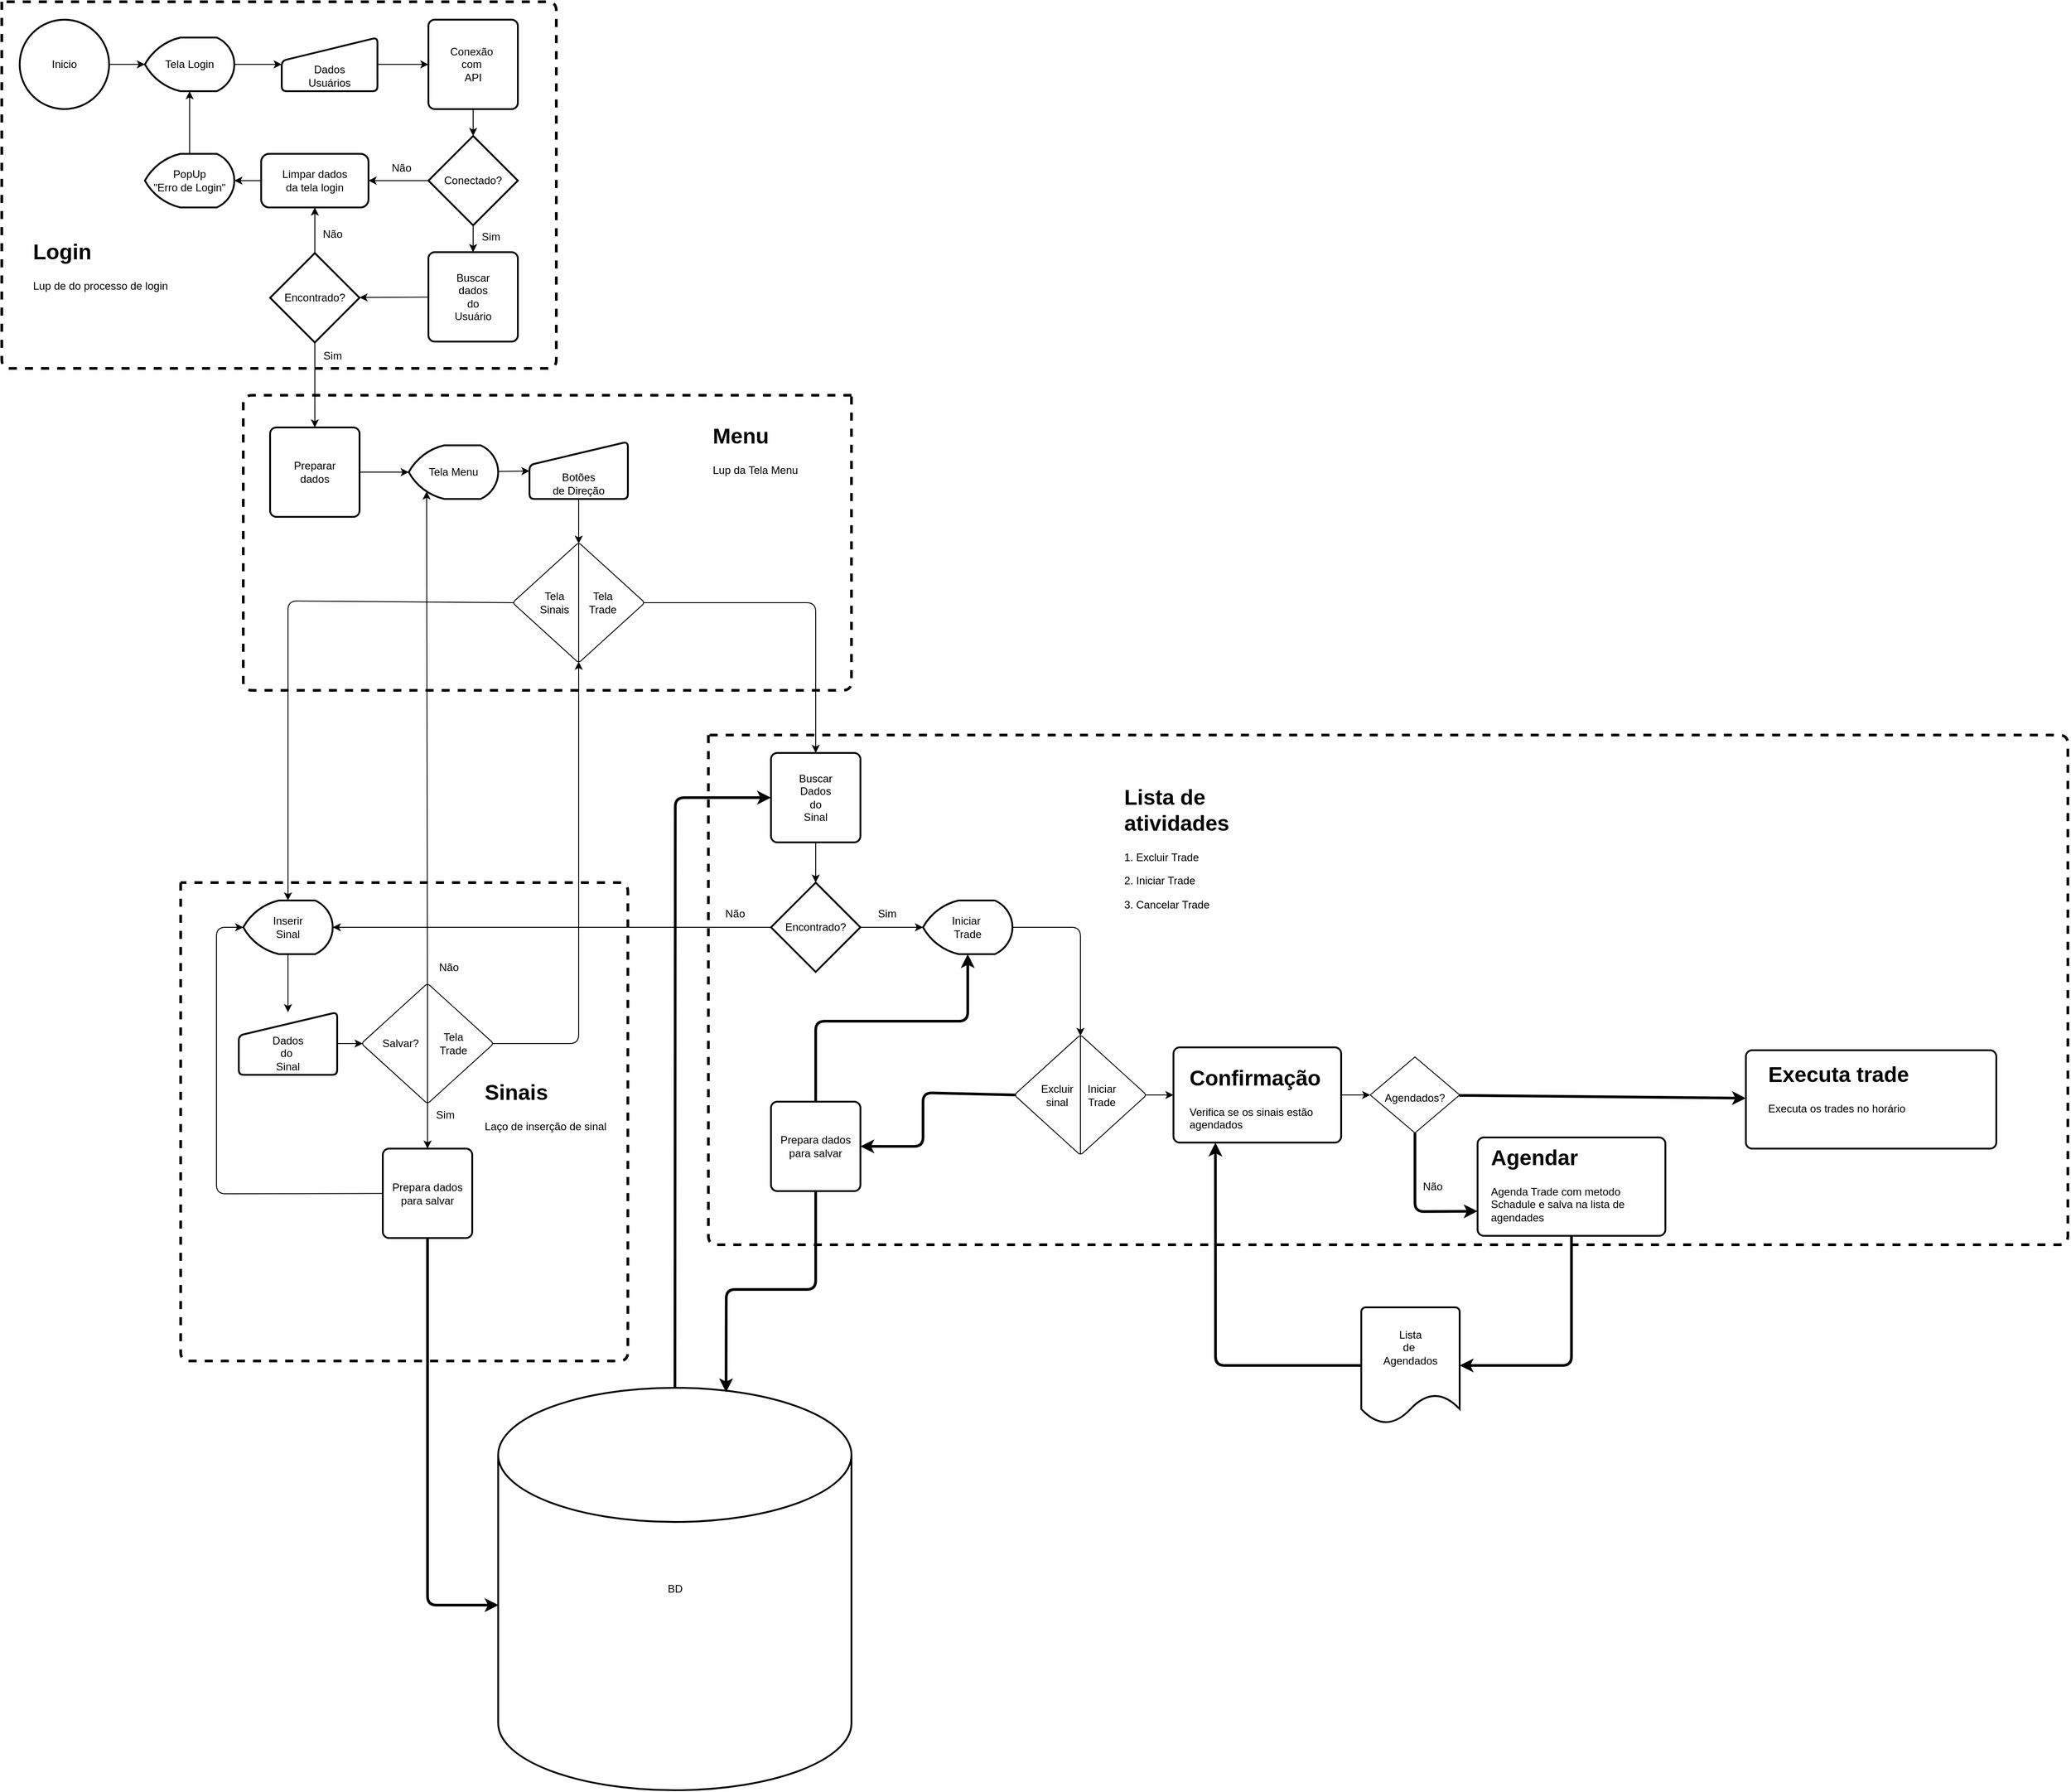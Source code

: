 <mxfile>
    <diagram id="q_6YxtitH7aV3hceRe5V" name="Página-1">
        <mxGraphModel dx="947" dy="509" grid="1" gridSize="10" guides="1" tooltips="1" connect="1" arrows="1" fold="1" page="0" pageScale="1" pageWidth="827" pageHeight="1169" math="0" shadow="0">
            <root>
                <mxCell id="0"/>
                <mxCell id="1" parent="0"/>
                <mxCell id="26" value="" style="edgeStyle=none;html=1;" parent="1" source="10" target="25" edge="1">
                    <mxGeometry relative="1" as="geometry"/>
                </mxCell>
                <mxCell id="10" value="Inicio" style="strokeWidth=2;html=1;shape=mxgraph.flowchart.start_2;whiteSpace=wrap;" parent="1" vertex="1">
                    <mxGeometry x="70" y="30" width="100" height="100" as="geometry"/>
                </mxCell>
                <mxCell id="15" value="" style="edgeStyle=none;html=1;" parent="1" source="12" target="13" edge="1">
                    <mxGeometry relative="1" as="geometry"/>
                </mxCell>
                <mxCell id="12" value="Dados&lt;br&gt;Usuários" style="html=1;strokeWidth=2;shape=manualInput;whiteSpace=wrap;rounded=1;size=26;arcSize=11;verticalAlign=bottom;" parent="1" vertex="1">
                    <mxGeometry x="363" y="50" width="107" height="60" as="geometry"/>
                </mxCell>
                <mxCell id="17" value="" style="edgeStyle=none;html=1;" parent="1" source="13" target="16" edge="1">
                    <mxGeometry relative="1" as="geometry"/>
                </mxCell>
                <mxCell id="13" value="Conexão&amp;nbsp;&lt;br&gt;com&amp;nbsp;&lt;br&gt;API" style="rounded=1;whiteSpace=wrap;html=1;absoluteArcSize=1;arcSize=14;strokeWidth=2;" parent="1" vertex="1">
                    <mxGeometry x="527" y="30" width="100" height="100" as="geometry"/>
                </mxCell>
                <mxCell id="31" value="" style="edgeStyle=none;html=1;" parent="1" source="16" target="30" edge="1">
                    <mxGeometry relative="1" as="geometry"/>
                </mxCell>
                <mxCell id="33" value="" style="edgeStyle=none;html=1;" parent="1" source="16" target="22" edge="1">
                    <mxGeometry relative="1" as="geometry"/>
                </mxCell>
                <mxCell id="16" value="Conectado?" style="strokeWidth=2;html=1;shape=mxgraph.flowchart.decision;whiteSpace=wrap;" parent="1" vertex="1">
                    <mxGeometry x="527" y="160" width="100" height="100" as="geometry"/>
                </mxCell>
                <mxCell id="28" value="" style="edgeStyle=none;html=1;" parent="1" source="18" target="25" edge="1">
                    <mxGeometry relative="1" as="geometry"/>
                </mxCell>
                <mxCell id="18" value="PopUp&lt;br&gt;&quot;Erro de Login&quot;" style="strokeWidth=2;html=1;shape=mxgraph.flowchart.display;whiteSpace=wrap;" parent="1" vertex="1">
                    <mxGeometry x="210" y="180" width="100" height="60" as="geometry"/>
                </mxCell>
                <mxCell id="21" value="" style="edgeStyle=none;html=1;" parent="1" target="18" edge="1">
                    <mxGeometry relative="1" as="geometry">
                        <mxPoint x="340" y="210" as="sourcePoint"/>
                    </mxGeometry>
                </mxCell>
                <mxCell id="22" value="Limpar dados&lt;br&gt;da tela login" style="rounded=1;whiteSpace=wrap;html=1;strokeWidth=2;" parent="1" vertex="1">
                    <mxGeometry x="340" y="180" width="120" height="60" as="geometry"/>
                </mxCell>
                <mxCell id="27" value="" style="edgeStyle=none;html=1;" parent="1" source="25" target="12" edge="1">
                    <mxGeometry relative="1" as="geometry"/>
                </mxCell>
                <mxCell id="25" value="Tela Login" style="strokeWidth=2;html=1;shape=mxgraph.flowchart.display;whiteSpace=wrap;" parent="1" vertex="1">
                    <mxGeometry x="210" y="50" width="100" height="60" as="geometry"/>
                </mxCell>
                <mxCell id="35" value="" style="edgeStyle=none;html=1;" parent="1" source="30" target="34" edge="1">
                    <mxGeometry relative="1" as="geometry"/>
                </mxCell>
                <mxCell id="30" value="Buscar&lt;br&gt;dados&lt;br&gt;do&lt;br&gt;Usuário" style="rounded=1;whiteSpace=wrap;html=1;absoluteArcSize=1;arcSize=14;strokeWidth=2;" parent="1" vertex="1">
                    <mxGeometry x="527" y="290" width="100" height="100" as="geometry"/>
                </mxCell>
                <mxCell id="36" value="" style="edgeStyle=none;html=1;" parent="1" source="34" target="22" edge="1">
                    <mxGeometry relative="1" as="geometry"/>
                </mxCell>
                <mxCell id="43" value="" style="edgeStyle=none;html=1;" parent="1" source="34" target="42" edge="1">
                    <mxGeometry relative="1" as="geometry"/>
                </mxCell>
                <mxCell id="34" value="Encontrado?" style="strokeWidth=2;html=1;shape=mxgraph.flowchart.decision;whiteSpace=wrap;" parent="1" vertex="1">
                    <mxGeometry x="350" y="291" width="100" height="100" as="geometry"/>
                </mxCell>
                <mxCell id="37" value="Não" style="text;html=1;strokeColor=none;fillColor=none;align=center;verticalAlign=middle;whiteSpace=wrap;rounded=0;" parent="1" vertex="1">
                    <mxGeometry x="467" y="181" width="60" height="30" as="geometry"/>
                </mxCell>
                <mxCell id="38" value="Não" style="text;html=1;strokeColor=none;fillColor=none;align=center;verticalAlign=middle;whiteSpace=wrap;rounded=0;rotation=0;" parent="1" vertex="1">
                    <mxGeometry x="390" y="255" width="60" height="30" as="geometry"/>
                </mxCell>
                <mxCell id="40" value="Sim" style="text;html=1;strokeColor=none;fillColor=none;align=center;verticalAlign=middle;whiteSpace=wrap;rounded=0;rotation=0;" parent="1" vertex="1">
                    <mxGeometry x="567" y="258" width="60" height="30" as="geometry"/>
                </mxCell>
                <mxCell id="41" value="Sim" style="text;html=1;strokeColor=none;fillColor=none;align=center;verticalAlign=middle;whiteSpace=wrap;rounded=0;rotation=0;" parent="1" vertex="1">
                    <mxGeometry x="390" y="391" width="60" height="30" as="geometry"/>
                </mxCell>
                <mxCell id="47" value="" style="edgeStyle=none;html=1;" parent="1" source="42" target="46" edge="1">
                    <mxGeometry relative="1" as="geometry"/>
                </mxCell>
                <mxCell id="42" value="Preparar&lt;br&gt;dados" style="rounded=1;whiteSpace=wrap;html=1;absoluteArcSize=1;arcSize=14;strokeWidth=2;" parent="1" vertex="1">
                    <mxGeometry x="350" y="486" width="100" height="100" as="geometry"/>
                </mxCell>
                <mxCell id="49" value="" style="edgeStyle=none;html=1;" parent="1" source="46" target="48" edge="1">
                    <mxGeometry relative="1" as="geometry"/>
                </mxCell>
                <mxCell id="46" value="Tela Menu" style="strokeWidth=2;html=1;shape=mxgraph.flowchart.display;whiteSpace=wrap;" parent="1" vertex="1">
                    <mxGeometry x="505" y="506" width="100" height="60" as="geometry"/>
                </mxCell>
                <mxCell id="69" style="edgeStyle=none;html=1;entryX=0;entryY=0.5;entryDx=0;entryDy=0;entryPerimeter=0;" parent="1" source="48" target="65" edge="1">
                    <mxGeometry relative="1" as="geometry"/>
                </mxCell>
                <mxCell id="48" value="Botões&lt;br&gt;de Direção" style="html=1;strokeWidth=2;shape=manualInput;whiteSpace=wrap;rounded=1;size=26;arcSize=11;verticalAlign=bottom;" parent="1" vertex="1">
                    <mxGeometry x="640" y="502" width="110" height="64" as="geometry"/>
                </mxCell>
                <mxCell id="83" value="" style="edgeStyle=none;html=1;strokeWidth=1;" parent="1" source="50" target="82" edge="1">
                    <mxGeometry relative="1" as="geometry"/>
                </mxCell>
                <mxCell id="50" value="Inserir&lt;br&gt;Sinal" style="strokeWidth=2;html=1;shape=mxgraph.flowchart.display;whiteSpace=wrap;" parent="1" vertex="1">
                    <mxGeometry x="320" y="1015" width="100" height="60" as="geometry"/>
                </mxCell>
                <mxCell id="103" value="" style="edgeStyle=none;html=1;entryX=0;entryY=0.5;entryDx=0;entryDy=0;entryPerimeter=0;" parent="1" source="51" target="105" edge="1">
                    <mxGeometry relative="1" as="geometry">
                        <mxPoint x="1250" y="1045" as="targetPoint"/>
                        <Array as="points">
                            <mxPoint x="1256" y="1045"/>
                        </Array>
                    </mxGeometry>
                </mxCell>
                <mxCell id="51" value="Iniciar&amp;nbsp;&lt;br&gt;Trade" style="strokeWidth=2;html=1;shape=mxgraph.flowchart.display;whiteSpace=wrap;" parent="1" vertex="1">
                    <mxGeometry x="1080" y="1015" width="100" height="60" as="geometry"/>
                </mxCell>
                <mxCell id="57" value="" style="edgeStyle=none;html=1;" parent="1" source="53" target="56" edge="1">
                    <mxGeometry relative="1" as="geometry"/>
                </mxCell>
                <mxCell id="53" value="Buscar&lt;br&gt;Dados&lt;br&gt;do&lt;br&gt;Sinal" style="rounded=1;whiteSpace=wrap;html=1;absoluteArcSize=1;arcSize=14;strokeWidth=2;" parent="1" vertex="1">
                    <mxGeometry x="910" y="850" width="100" height="100" as="geometry"/>
                </mxCell>
                <mxCell id="60" value="" style="edgeStyle=none;html=1;" parent="1" source="56" target="51" edge="1">
                    <mxGeometry relative="1" as="geometry"/>
                </mxCell>
                <mxCell id="73" style="edgeStyle=none;html=1;exitX=0;exitY=0.5;exitDx=0;exitDy=0;exitPerimeter=0;entryX=1;entryY=0.5;entryDx=0;entryDy=0;entryPerimeter=0;" parent="1" source="56" target="50" edge="1">
                    <mxGeometry relative="1" as="geometry">
                        <Array as="points">
                            <mxPoint x="680" y="1045"/>
                        </Array>
                    </mxGeometry>
                </mxCell>
                <mxCell id="56" value="Encontrado?" style="strokeWidth=2;html=1;shape=mxgraph.flowchart.decision;whiteSpace=wrap;" parent="1" vertex="1">
                    <mxGeometry x="910" y="995" width="100" height="100" as="geometry"/>
                </mxCell>
                <mxCell id="61" value="Sim" style="text;html=1;strokeColor=none;fillColor=none;align=center;verticalAlign=middle;whiteSpace=wrap;rounded=0;rotation=0;" parent="1" vertex="1">
                    <mxGeometry x="1010" y="1015" width="60" height="30" as="geometry"/>
                </mxCell>
                <mxCell id="71" style="edgeStyle=none;html=1;exitX=0.5;exitY=1;exitDx=0;exitDy=0;exitPerimeter=0;entryX=0.5;entryY=0;entryDx=0;entryDy=0;entryPerimeter=0;" parent="1" source="65" target="50" edge="1">
                    <mxGeometry relative="1" as="geometry">
                        <Array as="points">
                            <mxPoint x="370" y="680"/>
                        </Array>
                    </mxGeometry>
                </mxCell>
                <mxCell id="72" value="" style="edgeStyle=none;html=1;exitX=0.5;exitY=0;exitDx=0;exitDy=0;exitPerimeter=0;" parent="1" source="65" target="53" edge="1">
                    <mxGeometry relative="1" as="geometry">
                        <Array as="points">
                            <mxPoint x="960" y="682"/>
                        </Array>
                    </mxGeometry>
                </mxCell>
                <mxCell id="65" value="" style="verticalLabelPosition=bottom;verticalAlign=top;html=1;shape=mxgraph.flowchart.sort;rotation=90;" parent="1" vertex="1">
                    <mxGeometry x="629" y="609.5" width="132" height="145" as="geometry"/>
                </mxCell>
                <mxCell id="66" value="Tela&lt;br&gt;Sinais" style="text;html=1;strokeColor=none;fillColor=none;align=center;verticalAlign=middle;whiteSpace=wrap;rounded=0;" parent="1" vertex="1">
                    <mxGeometry x="638" y="667" width="60" height="30" as="geometry"/>
                </mxCell>
                <mxCell id="67" value="Tela&lt;br&gt;Trade" style="text;html=1;strokeColor=none;fillColor=none;align=center;verticalAlign=middle;whiteSpace=wrap;rounded=0;" parent="1" vertex="1">
                    <mxGeometry x="692" y="667" width="60" height="30" as="geometry"/>
                </mxCell>
                <mxCell id="74" value="Não" style="text;html=1;strokeColor=none;fillColor=none;align=center;verticalAlign=middle;whiteSpace=wrap;rounded=0;" parent="1" vertex="1">
                    <mxGeometry x="840" y="1015" width="60" height="30" as="geometry"/>
                </mxCell>
                <mxCell id="77" value="" style="endArrow=none;dashed=1;html=1;strokeWidth=3;" parent="1" edge="1">
                    <mxGeometry width="50" height="50" relative="1" as="geometry">
                        <mxPoint x="50" y="10" as="sourcePoint"/>
                        <mxPoint x="50" y="10" as="targetPoint"/>
                        <Array as="points">
                            <mxPoint x="50" y="420"/>
                            <mxPoint x="670" y="420"/>
                            <mxPoint x="670" y="10"/>
                        </Array>
                    </mxGeometry>
                </mxCell>
                <mxCell id="79" value="&lt;h1&gt;Login&lt;/h1&gt;&lt;p&gt;Lup de do processo de login&lt;/p&gt;" style="text;html=1;strokeColor=none;fillColor=none;spacing=5;spacingTop=-20;whiteSpace=wrap;overflow=hidden;rounded=0;" parent="1" vertex="1">
                    <mxGeometry x="80" y="270" width="220" height="130" as="geometry"/>
                </mxCell>
                <mxCell id="80" value="" style="endArrow=none;dashed=1;html=1;strokeWidth=3;" parent="1" edge="1">
                    <mxGeometry width="50" height="50" relative="1" as="geometry">
                        <mxPoint x="1000" y="450" as="sourcePoint"/>
                        <mxPoint x="1000" y="450" as="targetPoint"/>
                        <Array as="points">
                            <mxPoint x="320" y="450"/>
                            <mxPoint x="320" y="780"/>
                            <mxPoint x="720" y="780"/>
                            <mxPoint x="1000" y="780"/>
                        </Array>
                    </mxGeometry>
                </mxCell>
                <mxCell id="81" value="&lt;h1&gt;Menu&lt;/h1&gt;&lt;p&gt;Lup da Tela Menu&lt;/p&gt;" style="text;html=1;strokeColor=none;fillColor=none;spacing=5;spacingTop=-20;whiteSpace=wrap;overflow=hidden;rounded=0;" parent="1" vertex="1">
                    <mxGeometry x="840" y="476" width="190" height="120" as="geometry"/>
                </mxCell>
                <mxCell id="87" style="edgeStyle=none;html=1;" parent="1" source="82" target="92" edge="1">
                    <mxGeometry relative="1" as="geometry">
                        <mxPoint x="480" y="1175" as="targetPoint"/>
                    </mxGeometry>
                </mxCell>
                <mxCell id="82" value="Dados&lt;br&gt;do&amp;nbsp;&lt;br&gt;Sinal" style="html=1;strokeWidth=2;shape=manualInput;whiteSpace=wrap;rounded=1;size=26;arcSize=11;verticalAlign=bottom;" parent="1" vertex="1">
                    <mxGeometry x="315" y="1140" width="110" height="70" as="geometry"/>
                </mxCell>
                <mxCell id="128" style="edgeStyle=none;html=1;entryX=0;entryY=0.5;entryDx=0;entryDy=0;strokeWidth=3;" edge="1" parent="1" source="88" target="53">
                    <mxGeometry relative="1" as="geometry">
                        <Array as="points">
                            <mxPoint x="803" y="900"/>
                        </Array>
                    </mxGeometry>
                </mxCell>
                <mxCell id="88" value="" style="strokeWidth=2;html=1;shape=mxgraph.flowchart.database;whiteSpace=wrap;verticalAlign=bottom;" parent="1" vertex="1">
                    <mxGeometry x="605" y="1560" width="395" height="450" as="geometry"/>
                </mxCell>
                <mxCell id="91" value="Não" style="text;html=1;strokeColor=none;fillColor=none;align=center;verticalAlign=middle;whiteSpace=wrap;rounded=0;" parent="1" vertex="1">
                    <mxGeometry x="520" y="1075" width="60" height="30" as="geometry"/>
                </mxCell>
                <mxCell id="96" style="edgeStyle=none;html=1;entryX=0.2;entryY=0.86;entryDx=0;entryDy=0;entryPerimeter=0;" parent="1" source="92" target="46" edge="1">
                    <mxGeometry relative="1" as="geometry"/>
                </mxCell>
                <mxCell id="97" style="edgeStyle=none;html=1;exitX=0.5;exitY=0;exitDx=0;exitDy=0;exitPerimeter=0;entryX=1;entryY=0.5;entryDx=0;entryDy=0;entryPerimeter=0;" parent="1" source="92" target="65" edge="1">
                    <mxGeometry relative="1" as="geometry">
                        <Array as="points">
                            <mxPoint x="695" y="1175"/>
                        </Array>
                    </mxGeometry>
                </mxCell>
                <mxCell id="111" value="" style="edgeStyle=none;html=1;" parent="1" source="92" target="110" edge="1">
                    <mxGeometry relative="1" as="geometry"/>
                </mxCell>
                <mxCell id="92" value="" style="verticalLabelPosition=bottom;verticalAlign=top;html=1;shape=mxgraph.flowchart.sort;rotation=90;" parent="1" vertex="1">
                    <mxGeometry x="460" y="1102.5" width="132" height="145" as="geometry"/>
                </mxCell>
                <mxCell id="93" value="Salvar?" style="text;html=1;strokeColor=none;fillColor=none;align=center;verticalAlign=middle;whiteSpace=wrap;rounded=0;" parent="1" vertex="1">
                    <mxGeometry x="466" y="1160" width="60" height="30" as="geometry"/>
                </mxCell>
                <mxCell id="94" value="Tela&lt;br&gt;Trade" style="text;html=1;strokeColor=none;fillColor=none;align=center;verticalAlign=middle;whiteSpace=wrap;rounded=0;" parent="1" vertex="1">
                    <mxGeometry x="525" y="1160" width="60" height="30" as="geometry"/>
                </mxCell>
                <mxCell id="98" value="Sim" style="text;html=1;strokeColor=none;fillColor=none;align=center;verticalAlign=middle;whiteSpace=wrap;rounded=0;" parent="1" vertex="1">
                    <mxGeometry x="516" y="1240" width="60" height="30" as="geometry"/>
                </mxCell>
                <mxCell id="99" value="" style="endArrow=none;dashed=1;html=1;strokeWidth=3;" parent="1" edge="1">
                    <mxGeometry width="50" height="50" relative="1" as="geometry">
                        <mxPoint x="250" y="995" as="sourcePoint"/>
                        <mxPoint x="250" y="995" as="targetPoint"/>
                        <Array as="points">
                            <mxPoint x="250" y="1530"/>
                            <mxPoint x="750" y="1530"/>
                            <mxPoint x="750" y="995"/>
                        </Array>
                    </mxGeometry>
                </mxCell>
                <mxCell id="100" value="&lt;h1&gt;Sinais&lt;/h1&gt;&lt;p&gt;Laço de inserção de sinal&lt;/p&gt;" style="text;html=1;strokeColor=none;fillColor=none;spacing=5;spacingTop=-20;whiteSpace=wrap;overflow=hidden;rounded=0;" parent="1" vertex="1">
                    <mxGeometry x="585" y="1210" width="190" height="120" as="geometry"/>
                </mxCell>
                <mxCell id="118" style="edgeStyle=none;html=1;entryX=0;entryY=0.5;entryDx=0;entryDy=0;" parent="1" source="105" target="116" edge="1">
                    <mxGeometry relative="1" as="geometry"/>
                </mxCell>
                <mxCell id="125" style="edgeStyle=none;html=1;entryX=1;entryY=0.5;entryDx=0;entryDy=0;strokeWidth=3;exitX=0.5;exitY=1;exitDx=0;exitDy=0;exitPerimeter=0;" parent="1" source="105" target="124" edge="1">
                    <mxGeometry relative="1" as="geometry">
                        <Array as="points">
                            <mxPoint x="1080" y="1230"/>
                            <mxPoint x="1080" y="1290"/>
                        </Array>
                    </mxGeometry>
                </mxCell>
                <mxCell id="105" value="" style="verticalLabelPosition=bottom;verticalAlign=top;html=1;shape=mxgraph.flowchart.sort;rotation=90;" parent="1" vertex="1">
                    <mxGeometry x="1190" y="1160" width="132" height="145" as="geometry"/>
                </mxCell>
                <mxCell id="107" value="Excluir sinal" style="text;html=1;strokeColor=none;fillColor=none;align=center;verticalAlign=middle;whiteSpace=wrap;rounded=0;" parent="1" vertex="1">
                    <mxGeometry x="1200" y="1217.5" width="60" height="30" as="geometry"/>
                </mxCell>
                <mxCell id="109" value="Iniciar&lt;br&gt;Trade" style="text;html=1;strokeColor=none;fillColor=none;align=center;verticalAlign=middle;whiteSpace=wrap;rounded=0;" parent="1" vertex="1">
                    <mxGeometry x="1250" y="1217.5" width="60" height="30" as="geometry"/>
                </mxCell>
                <mxCell id="112" value="" style="edgeStyle=none;html=1;entryX=0.001;entryY=0.54;entryDx=0;entryDy=0;entryPerimeter=0;strokeWidth=3;" parent="1" source="110" target="88" edge="1">
                    <mxGeometry relative="1" as="geometry">
                        <mxPoint x="560" y="1930" as="targetPoint"/>
                        <Array as="points">
                            <mxPoint x="526" y="1803"/>
                        </Array>
                    </mxGeometry>
                </mxCell>
                <mxCell id="113" style="edgeStyle=none;html=1;entryX=0;entryY=0.5;entryDx=0;entryDy=0;entryPerimeter=0;" parent="1" source="110" target="50" edge="1">
                    <mxGeometry relative="1" as="geometry">
                        <Array as="points">
                            <mxPoint x="290" y="1343"/>
                            <mxPoint x="290" y="1045"/>
                        </Array>
                    </mxGeometry>
                </mxCell>
                <mxCell id="110" value="Prepara dados&lt;br&gt;para salvar" style="rounded=1;whiteSpace=wrap;html=1;absoluteArcSize=1;arcSize=14;strokeWidth=2;" parent="1" vertex="1">
                    <mxGeometry x="476" y="1292.5" width="100" height="100" as="geometry"/>
                </mxCell>
                <mxCell id="115" value="&lt;h1&gt;Lista de atividades&lt;/h1&gt;&lt;p&gt;1. Excluir Trade&lt;/p&gt;&lt;p&gt;2. Iniciar Trade&lt;/p&gt;&lt;p&gt;3. Cancelar Trade&lt;/p&gt;" style="text;html=1;strokeColor=none;fillColor=none;spacing=5;spacingTop=-20;whiteSpace=wrap;overflow=hidden;rounded=0;" parent="1" vertex="1">
                    <mxGeometry x="1300" y="880" width="190" height="160" as="geometry"/>
                </mxCell>
                <mxCell id="120" style="edgeStyle=none;html=1;entryX=0;entryY=0.5;entryDx=0;entryDy=0;" parent="1" source="116" target="119" edge="1">
                    <mxGeometry relative="1" as="geometry"/>
                </mxCell>
                <mxCell id="116" value="" style="rounded=1;whiteSpace=wrap;html=1;absoluteArcSize=1;arcSize=14;strokeWidth=2;" parent="1" vertex="1">
                    <mxGeometry x="1360" y="1179.25" width="187.5" height="106.5" as="geometry"/>
                </mxCell>
                <mxCell id="117" value="&lt;h1&gt;Confirmação&lt;/h1&gt;&lt;p&gt;Verifica se os sinais estão agendados&lt;/p&gt;" style="text;html=1;strokeColor=none;fillColor=none;spacing=5;spacingTop=-20;whiteSpace=wrap;overflow=hidden;rounded=0;" parent="1" vertex="1">
                    <mxGeometry x="1372.5" y="1193.75" width="165" height="82" as="geometry"/>
                </mxCell>
                <mxCell id="138" style="edgeStyle=none;html=1;entryX=0;entryY=0.75;entryDx=0;entryDy=0;strokeWidth=3;" edge="1" parent="1" source="119" target="132">
                    <mxGeometry relative="1" as="geometry">
                        <Array as="points">
                            <mxPoint x="1630" y="1363"/>
                        </Array>
                    </mxGeometry>
                </mxCell>
                <mxCell id="142" style="edgeStyle=none;html=1;strokeWidth=3;" edge="1" parent="1" source="119" target="140">
                    <mxGeometry relative="1" as="geometry"/>
                </mxCell>
                <mxCell id="119" value="" style="rhombus;whiteSpace=wrap;html=1;" parent="1" vertex="1">
                    <mxGeometry x="1580" y="1190" width="100" height="85" as="geometry"/>
                </mxCell>
                <mxCell id="121" value="Agendados?" style="text;html=1;strokeColor=none;fillColor=none;align=center;verticalAlign=middle;whiteSpace=wrap;rounded=0;" parent="1" vertex="1">
                    <mxGeometry x="1600" y="1221.25" width="60" height="30" as="geometry"/>
                </mxCell>
                <mxCell id="122" value="BD" style="text;html=1;strokeColor=none;fillColor=none;align=center;verticalAlign=middle;whiteSpace=wrap;rounded=0;" parent="1" vertex="1">
                    <mxGeometry x="773" y="1770" width="60" height="30" as="geometry"/>
                </mxCell>
                <mxCell id="123" value="" style="endArrow=none;dashed=1;html=1;strokeWidth=3;" parent="1" edge="1">
                    <mxGeometry width="50" height="50" relative="1" as="geometry">
                        <mxPoint x="840" y="830" as="sourcePoint"/>
                        <mxPoint x="840" y="830" as="targetPoint"/>
                        <Array as="points">
                            <mxPoint x="840" y="1400"/>
                            <mxPoint x="2360" y="1400"/>
                            <mxPoint x="2360" y="830"/>
                        </Array>
                    </mxGeometry>
                </mxCell>
                <mxCell id="126" style="edgeStyle=none;html=1;entryX=0.645;entryY=0.011;entryDx=0;entryDy=0;entryPerimeter=0;strokeWidth=3;" parent="1" source="124" target="88" edge="1">
                    <mxGeometry relative="1" as="geometry">
                        <Array as="points">
                            <mxPoint x="960" y="1450"/>
                            <mxPoint x="860" y="1450"/>
                        </Array>
                    </mxGeometry>
                </mxCell>
                <mxCell id="127" style="edgeStyle=none;html=1;entryX=0.5;entryY=1;entryDx=0;entryDy=0;entryPerimeter=0;strokeWidth=3;" parent="1" source="124" target="51" edge="1">
                    <mxGeometry relative="1" as="geometry">
                        <Array as="points">
                            <mxPoint x="960" y="1150"/>
                            <mxPoint x="1130" y="1150"/>
                        </Array>
                    </mxGeometry>
                </mxCell>
                <mxCell id="124" value="Prepara dados&lt;br&gt;para salvar" style="rounded=1;whiteSpace=wrap;html=1;absoluteArcSize=1;arcSize=14;strokeWidth=2;" parent="1" vertex="1">
                    <mxGeometry x="910" y="1240" width="100" height="100" as="geometry"/>
                </mxCell>
                <mxCell id="131" style="edgeStyle=none;html=1;entryX=0.25;entryY=1;entryDx=0;entryDy=0;strokeWidth=3;" edge="1" parent="1" source="129" target="116">
                    <mxGeometry relative="1" as="geometry">
                        <Array as="points">
                            <mxPoint x="1407" y="1535"/>
                        </Array>
                    </mxGeometry>
                </mxCell>
                <mxCell id="129" value="" style="strokeWidth=2;html=1;shape=mxgraph.flowchart.document2;whiteSpace=wrap;size=0.25;" vertex="1" parent="1">
                    <mxGeometry x="1570" y="1470" width="110" height="130" as="geometry"/>
                </mxCell>
                <mxCell id="130" value="Lista&lt;br&gt;de&amp;nbsp;&lt;br&gt;Agendados" style="text;html=1;strokeColor=none;fillColor=none;align=center;verticalAlign=middle;whiteSpace=wrap;rounded=0;" vertex="1" parent="1">
                    <mxGeometry x="1595" y="1500" width="60" height="30" as="geometry"/>
                </mxCell>
                <mxCell id="137" style="edgeStyle=none;html=1;entryX=1;entryY=0.5;entryDx=0;entryDy=0;entryPerimeter=0;strokeWidth=3;" edge="1" parent="1" source="132" target="129">
                    <mxGeometry relative="1" as="geometry">
                        <Array as="points">
                            <mxPoint x="1805" y="1535"/>
                        </Array>
                    </mxGeometry>
                </mxCell>
                <mxCell id="132" value="" style="rounded=1;whiteSpace=wrap;html=1;absoluteArcSize=1;arcSize=14;strokeWidth=2;" vertex="1" parent="1">
                    <mxGeometry x="1700" y="1280" width="210" height="110" as="geometry"/>
                </mxCell>
                <mxCell id="135" value="&lt;h1&gt;Agendar&lt;/h1&gt;&lt;p&gt;Agenda Trade com metodo Schadule e salva na lista de agendades&lt;/p&gt;" style="text;html=1;strokeColor=none;fillColor=none;spacing=5;spacingTop=-20;whiteSpace=wrap;overflow=hidden;rounded=0;" vertex="1" parent="1">
                    <mxGeometry x="1710" y="1282.5" width="190" height="120" as="geometry"/>
                </mxCell>
                <mxCell id="139" value="Não" style="text;html=1;strokeColor=none;fillColor=none;align=center;verticalAlign=middle;whiteSpace=wrap;rounded=0;" vertex="1" parent="1">
                    <mxGeometry x="1620" y="1320" width="60" height="30" as="geometry"/>
                </mxCell>
                <mxCell id="140" value="" style="rounded=1;whiteSpace=wrap;html=1;absoluteArcSize=1;arcSize=14;strokeWidth=2;direction=south;" vertex="1" parent="1">
                    <mxGeometry x="2000" y="1182.5" width="280" height="110" as="geometry"/>
                </mxCell>
                <mxCell id="141" value="&lt;h1&gt;Executa trade&lt;/h1&gt;&lt;p&gt;Executa os trades no horário&lt;/p&gt;" style="text;html=1;strokeColor=none;fillColor=none;spacing=5;spacingTop=-20;whiteSpace=wrap;overflow=hidden;rounded=0;" vertex="1" parent="1">
                    <mxGeometry x="2020" y="1190" width="190" height="120" as="geometry"/>
                </mxCell>
            </root>
        </mxGraphModel>
    </diagram>
</mxfile>